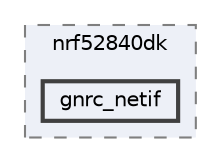 digraph "/home/mj/Desktop/IoT-Chat-Digitalization/TextYourIoTDevice/bin/nrf52840dk/gnrc_netif"
{
 // LATEX_PDF_SIZE
  bgcolor="transparent";
  edge [fontname=Helvetica,fontsize=10,labelfontname=Helvetica,labelfontsize=10];
  node [fontname=Helvetica,fontsize=10,shape=box,height=0.2,width=0.4];
  compound=true
  subgraph clusterdir_0c725116918d2e080617d882693859a8 {
    graph [ bgcolor="#edf0f7", pencolor="grey50", label="nrf52840dk", fontname=Helvetica,fontsize=10 style="filled,dashed", URL="dir_0c725116918d2e080617d882693859a8.html",tooltip=""]
  dir_16bbf708dd9ae4cee80957954db31e5d [label="gnrc_netif", fillcolor="#edf0f7", color="grey25", style="filled,bold", URL="dir_16bbf708dd9ae4cee80957954db31e5d.html",tooltip=""];
  }
}
